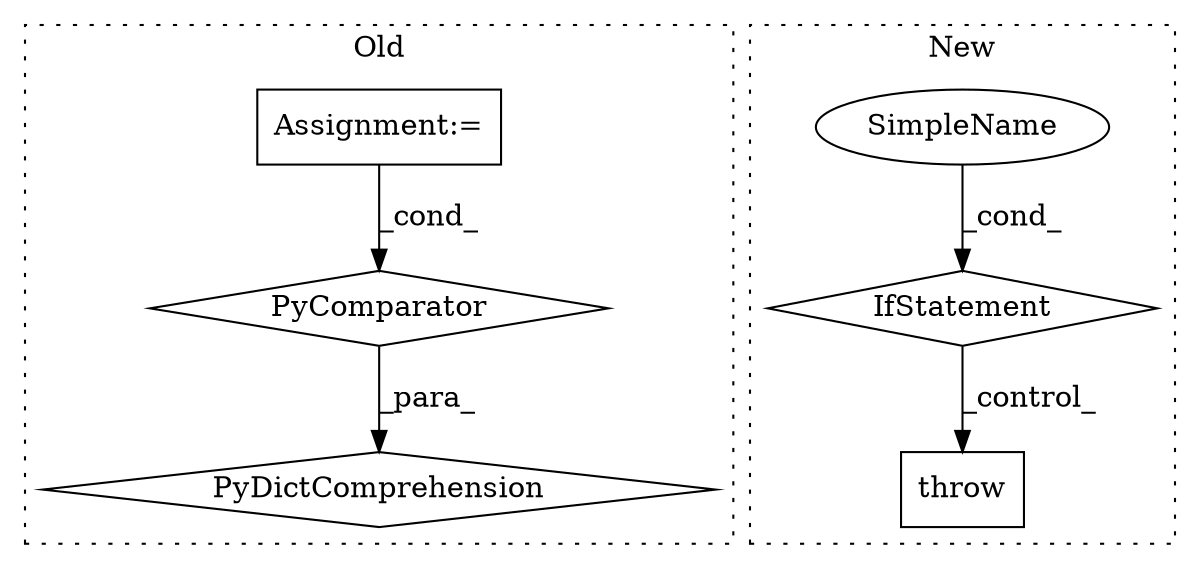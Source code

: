 digraph G {
subgraph cluster0 {
1 [label="PyDictComprehension" a="110" s="1297" l="246" shape="diamond"];
5 [label="PyComparator" a="113" s="1402" l="133" shape="diamond"];
6 [label="Assignment:=" a="7" s="1402" l="133" shape="box"];
label = "Old";
style="dotted";
}
subgraph cluster1 {
2 [label="throw" a="53" s="1729" l="6" shape="box"];
3 [label="IfStatement" a="25" s="1496,1567" l="4,2" shape="diamond"];
4 [label="SimpleName" a="42" s="" l="" shape="ellipse"];
label = "New";
style="dotted";
}
3 -> 2 [label="_control_"];
4 -> 3 [label="_cond_"];
5 -> 1 [label="_para_"];
6 -> 5 [label="_cond_"];
}